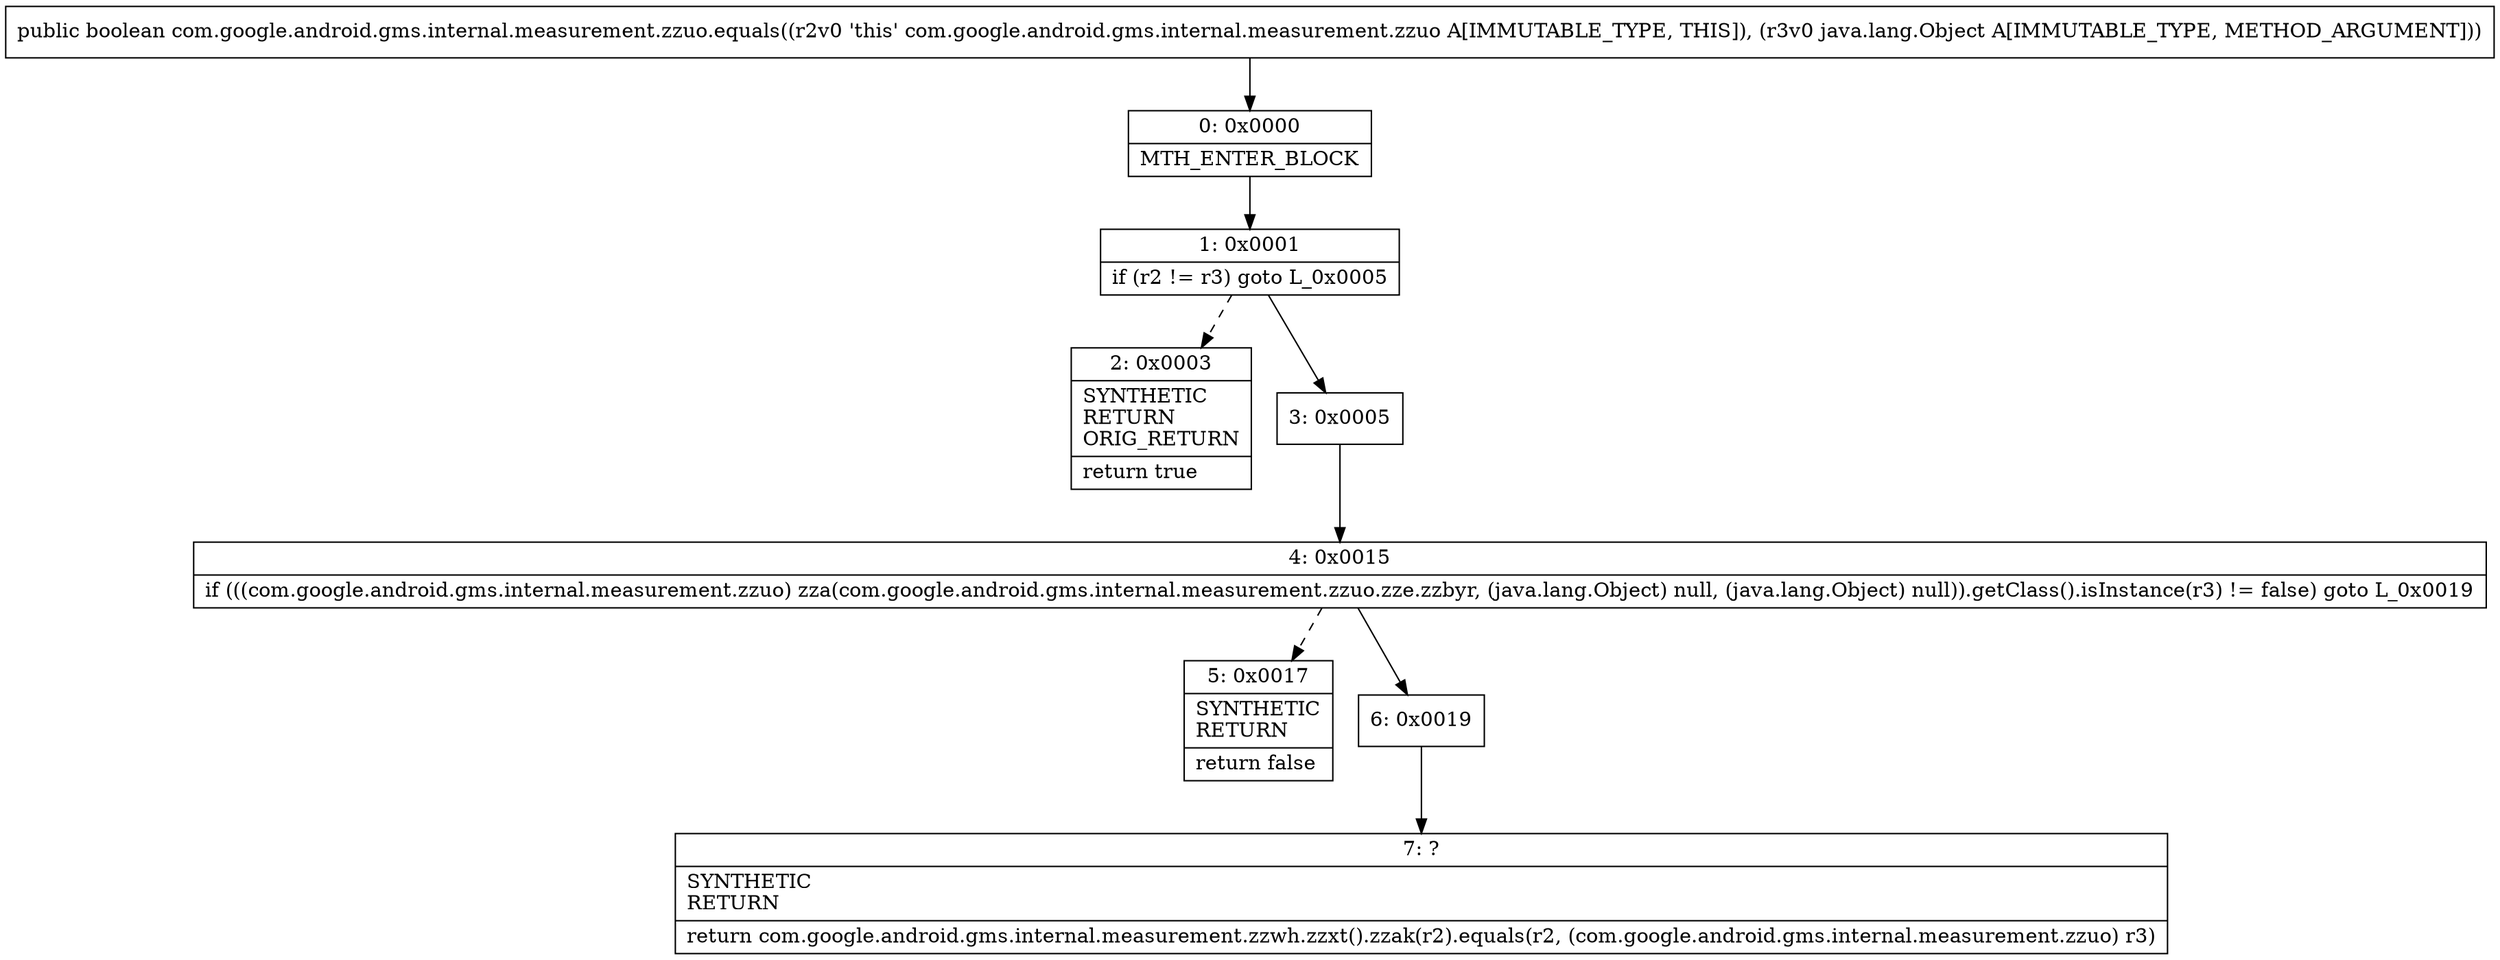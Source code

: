 digraph "CFG forcom.google.android.gms.internal.measurement.zzuo.equals(Ljava\/lang\/Object;)Z" {
Node_0 [shape=record,label="{0\:\ 0x0000|MTH_ENTER_BLOCK\l}"];
Node_1 [shape=record,label="{1\:\ 0x0001|if (r2 != r3) goto L_0x0005\l}"];
Node_2 [shape=record,label="{2\:\ 0x0003|SYNTHETIC\lRETURN\lORIG_RETURN\l|return true\l}"];
Node_3 [shape=record,label="{3\:\ 0x0005}"];
Node_4 [shape=record,label="{4\:\ 0x0015|if (((com.google.android.gms.internal.measurement.zzuo) zza(com.google.android.gms.internal.measurement.zzuo.zze.zzbyr, (java.lang.Object) null, (java.lang.Object) null)).getClass().isInstance(r3) != false) goto L_0x0019\l}"];
Node_5 [shape=record,label="{5\:\ 0x0017|SYNTHETIC\lRETURN\l|return false\l}"];
Node_6 [shape=record,label="{6\:\ 0x0019}"];
Node_7 [shape=record,label="{7\:\ ?|SYNTHETIC\lRETURN\l|return com.google.android.gms.internal.measurement.zzwh.zzxt().zzak(r2).equals(r2, (com.google.android.gms.internal.measurement.zzuo) r3)\l}"];
MethodNode[shape=record,label="{public boolean com.google.android.gms.internal.measurement.zzuo.equals((r2v0 'this' com.google.android.gms.internal.measurement.zzuo A[IMMUTABLE_TYPE, THIS]), (r3v0 java.lang.Object A[IMMUTABLE_TYPE, METHOD_ARGUMENT])) }"];
MethodNode -> Node_0;
Node_0 -> Node_1;
Node_1 -> Node_2[style=dashed];
Node_1 -> Node_3;
Node_3 -> Node_4;
Node_4 -> Node_5[style=dashed];
Node_4 -> Node_6;
Node_6 -> Node_7;
}

